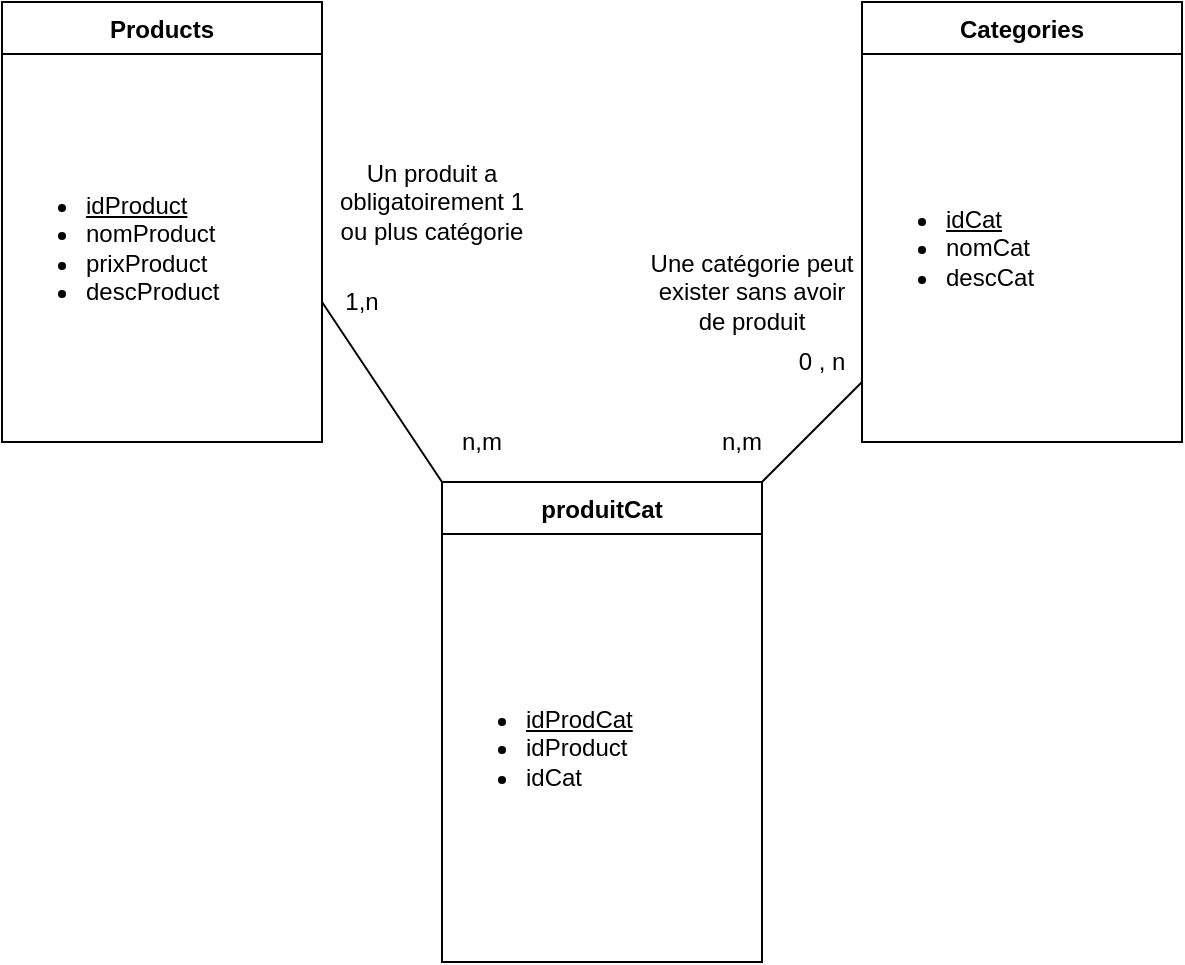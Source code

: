 <mxfile version="12.9.3" type="github"><diagram id="C5RBs43oDa-KdzZeNtuy" name="Page-1"><mxGraphModel dx="813" dy="426" grid="1" gridSize="10" guides="1" tooltips="1" connect="1" arrows="1" fold="1" page="1" pageScale="1" pageWidth="827" pageHeight="1169" math="0" shadow="0"><root><mxCell id="WIyWlLk6GJQsqaUBKTNV-0"/><mxCell id="WIyWlLk6GJQsqaUBKTNV-1" parent="WIyWlLk6GJQsqaUBKTNV-0"/><mxCell id="zkfFHV4jXpPFQw0GAbJ--51" value="Products" style="swimlane;fontStyle=1;childLayout=stackLayout;horizontal=1;startSize=26;horizontalStack=0;resizeParent=1;resizeLast=0;collapsible=1;marginBottom=0;rounded=0;shadow=0;strokeWidth=1;" parent="WIyWlLk6GJQsqaUBKTNV-1" vertex="1"><mxGeometry x="80" y="120" width="160" height="220" as="geometry"><mxRectangle x="20" y="80" width="160" height="26" as="alternateBounds"/></mxGeometry></mxCell><mxCell id="CYztdMTYU-scOBns3l0Q-4" value="&lt;ul&gt;&lt;li&gt;&lt;u&gt;idProduct&lt;/u&gt;&lt;/li&gt;&lt;li&gt;nomProduct&lt;/li&gt;&lt;li&gt;prixProduct&lt;/li&gt;&lt;li&gt;descProduct&lt;/li&gt;&lt;/ul&gt;" style="text;html=1;strokeColor=none;fillColor=none;align=left;verticalAlign=middle;whiteSpace=wrap;rounded=0;" vertex="1" parent="zkfFHV4jXpPFQw0GAbJ--51"><mxGeometry y="26" width="160" height="194" as="geometry"/></mxCell><mxCell id="zkfFHV4jXpPFQw0GAbJ--56" value="Categories" style="swimlane;fontStyle=1;childLayout=stackLayout;horizontal=1;startSize=26;horizontalStack=0;resizeParent=1;resizeLast=0;collapsible=1;marginBottom=0;rounded=0;shadow=0;strokeWidth=1;" parent="WIyWlLk6GJQsqaUBKTNV-1" vertex="1"><mxGeometry x="510" y="120" width="160" height="220" as="geometry"><mxRectangle x="260" y="80" width="160" height="26" as="alternateBounds"/></mxGeometry></mxCell><mxCell id="CYztdMTYU-scOBns3l0Q-13" value="&lt;ul&gt;&lt;li&gt;&lt;u&gt;idCat&lt;/u&gt;&lt;/li&gt;&lt;li&gt;nomCat&lt;/li&gt;&lt;li&gt;descCat&lt;/li&gt;&lt;/ul&gt;" style="text;html=1;strokeColor=none;fillColor=none;align=left;verticalAlign=middle;whiteSpace=wrap;rounded=0;" vertex="1" parent="zkfFHV4jXpPFQw0GAbJ--56"><mxGeometry y="26" width="160" height="194" as="geometry"/></mxCell><mxCell id="CYztdMTYU-scOBns3l0Q-1" value="0 , n" style="text;html=1;strokeColor=none;fillColor=none;align=center;verticalAlign=middle;whiteSpace=wrap;rounded=0;" vertex="1" parent="WIyWlLk6GJQsqaUBKTNV-1"><mxGeometry x="470" y="290" width="40" height="20" as="geometry"/></mxCell><mxCell id="CYztdMTYU-scOBns3l0Q-2" value="1,n" style="text;html=1;strokeColor=none;fillColor=none;align=center;verticalAlign=middle;whiteSpace=wrap;rounded=0;" vertex="1" parent="WIyWlLk6GJQsqaUBKTNV-1"><mxGeometry x="240" y="260" width="40" height="20" as="geometry"/></mxCell><mxCell id="CYztdMTYU-scOBns3l0Q-6" value="produitCat" style="swimlane;fontStyle=1;childLayout=stackLayout;horizontal=1;startSize=26;horizontalStack=0;resizeParent=1;resizeLast=0;collapsible=1;marginBottom=0;rounded=0;shadow=0;strokeWidth=1;" vertex="1" parent="WIyWlLk6GJQsqaUBKTNV-1"><mxGeometry x="300" y="360" width="160" height="240" as="geometry"><mxRectangle x="20" y="80" width="160" height="26" as="alternateBounds"/></mxGeometry></mxCell><mxCell id="CYztdMTYU-scOBns3l0Q-14" value="&lt;ul&gt;&lt;li&gt;&lt;u&gt;idProdCat&lt;/u&gt;&lt;/li&gt;&lt;li&gt;idProduct&lt;/li&gt;&lt;li&gt;idCat&lt;/li&gt;&lt;/ul&gt;" style="text;html=1;strokeColor=none;fillColor=none;align=left;verticalAlign=middle;whiteSpace=wrap;rounded=0;" vertex="1" parent="CYztdMTYU-scOBns3l0Q-6"><mxGeometry y="26" width="160" height="214" as="geometry"/></mxCell><mxCell id="CYztdMTYU-scOBns3l0Q-9" value="" style="endArrow=none;html=1;entryX=0;entryY=0;entryDx=0;entryDy=0;" edge="1" parent="WIyWlLk6GJQsqaUBKTNV-1" target="CYztdMTYU-scOBns3l0Q-6"><mxGeometry width="50" height="50" relative="1" as="geometry"><mxPoint x="240" y="270" as="sourcePoint"/><mxPoint x="290" y="220" as="targetPoint"/></mxGeometry></mxCell><mxCell id="CYztdMTYU-scOBns3l0Q-10" value="" style="endArrow=none;html=1;" edge="1" parent="WIyWlLk6GJQsqaUBKTNV-1"><mxGeometry width="50" height="50" relative="1" as="geometry"><mxPoint x="460" y="360" as="sourcePoint"/><mxPoint x="510" y="310" as="targetPoint"/></mxGeometry></mxCell><mxCell id="CYztdMTYU-scOBns3l0Q-11" value="n,m" style="text;html=1;strokeColor=none;fillColor=none;align=center;verticalAlign=middle;whiteSpace=wrap;rounded=0;" vertex="1" parent="WIyWlLk6GJQsqaUBKTNV-1"><mxGeometry x="300" y="330" width="40" height="20" as="geometry"/></mxCell><mxCell id="CYztdMTYU-scOBns3l0Q-12" value="n,m" style="text;html=1;strokeColor=none;fillColor=none;align=center;verticalAlign=middle;whiteSpace=wrap;rounded=0;" vertex="1" parent="WIyWlLk6GJQsqaUBKTNV-1"><mxGeometry x="430" y="330" width="40" height="20" as="geometry"/></mxCell><mxCell id="CYztdMTYU-scOBns3l0Q-15" value="Une catégorie peut exister sans avoir de produit" style="text;html=1;strokeColor=none;fillColor=none;align=center;verticalAlign=middle;whiteSpace=wrap;rounded=0;" vertex="1" parent="WIyWlLk6GJQsqaUBKTNV-1"><mxGeometry x="400" y="240" width="110" height="50" as="geometry"/></mxCell><mxCell id="CYztdMTYU-scOBns3l0Q-16" value="Un produit a obligatoirement 1 ou plus catégorie" style="text;html=1;strokeColor=none;fillColor=none;align=center;verticalAlign=middle;whiteSpace=wrap;rounded=0;" vertex="1" parent="WIyWlLk6GJQsqaUBKTNV-1"><mxGeometry x="240" y="190" width="110" height="60" as="geometry"/></mxCell></root></mxGraphModel></diagram></mxfile>